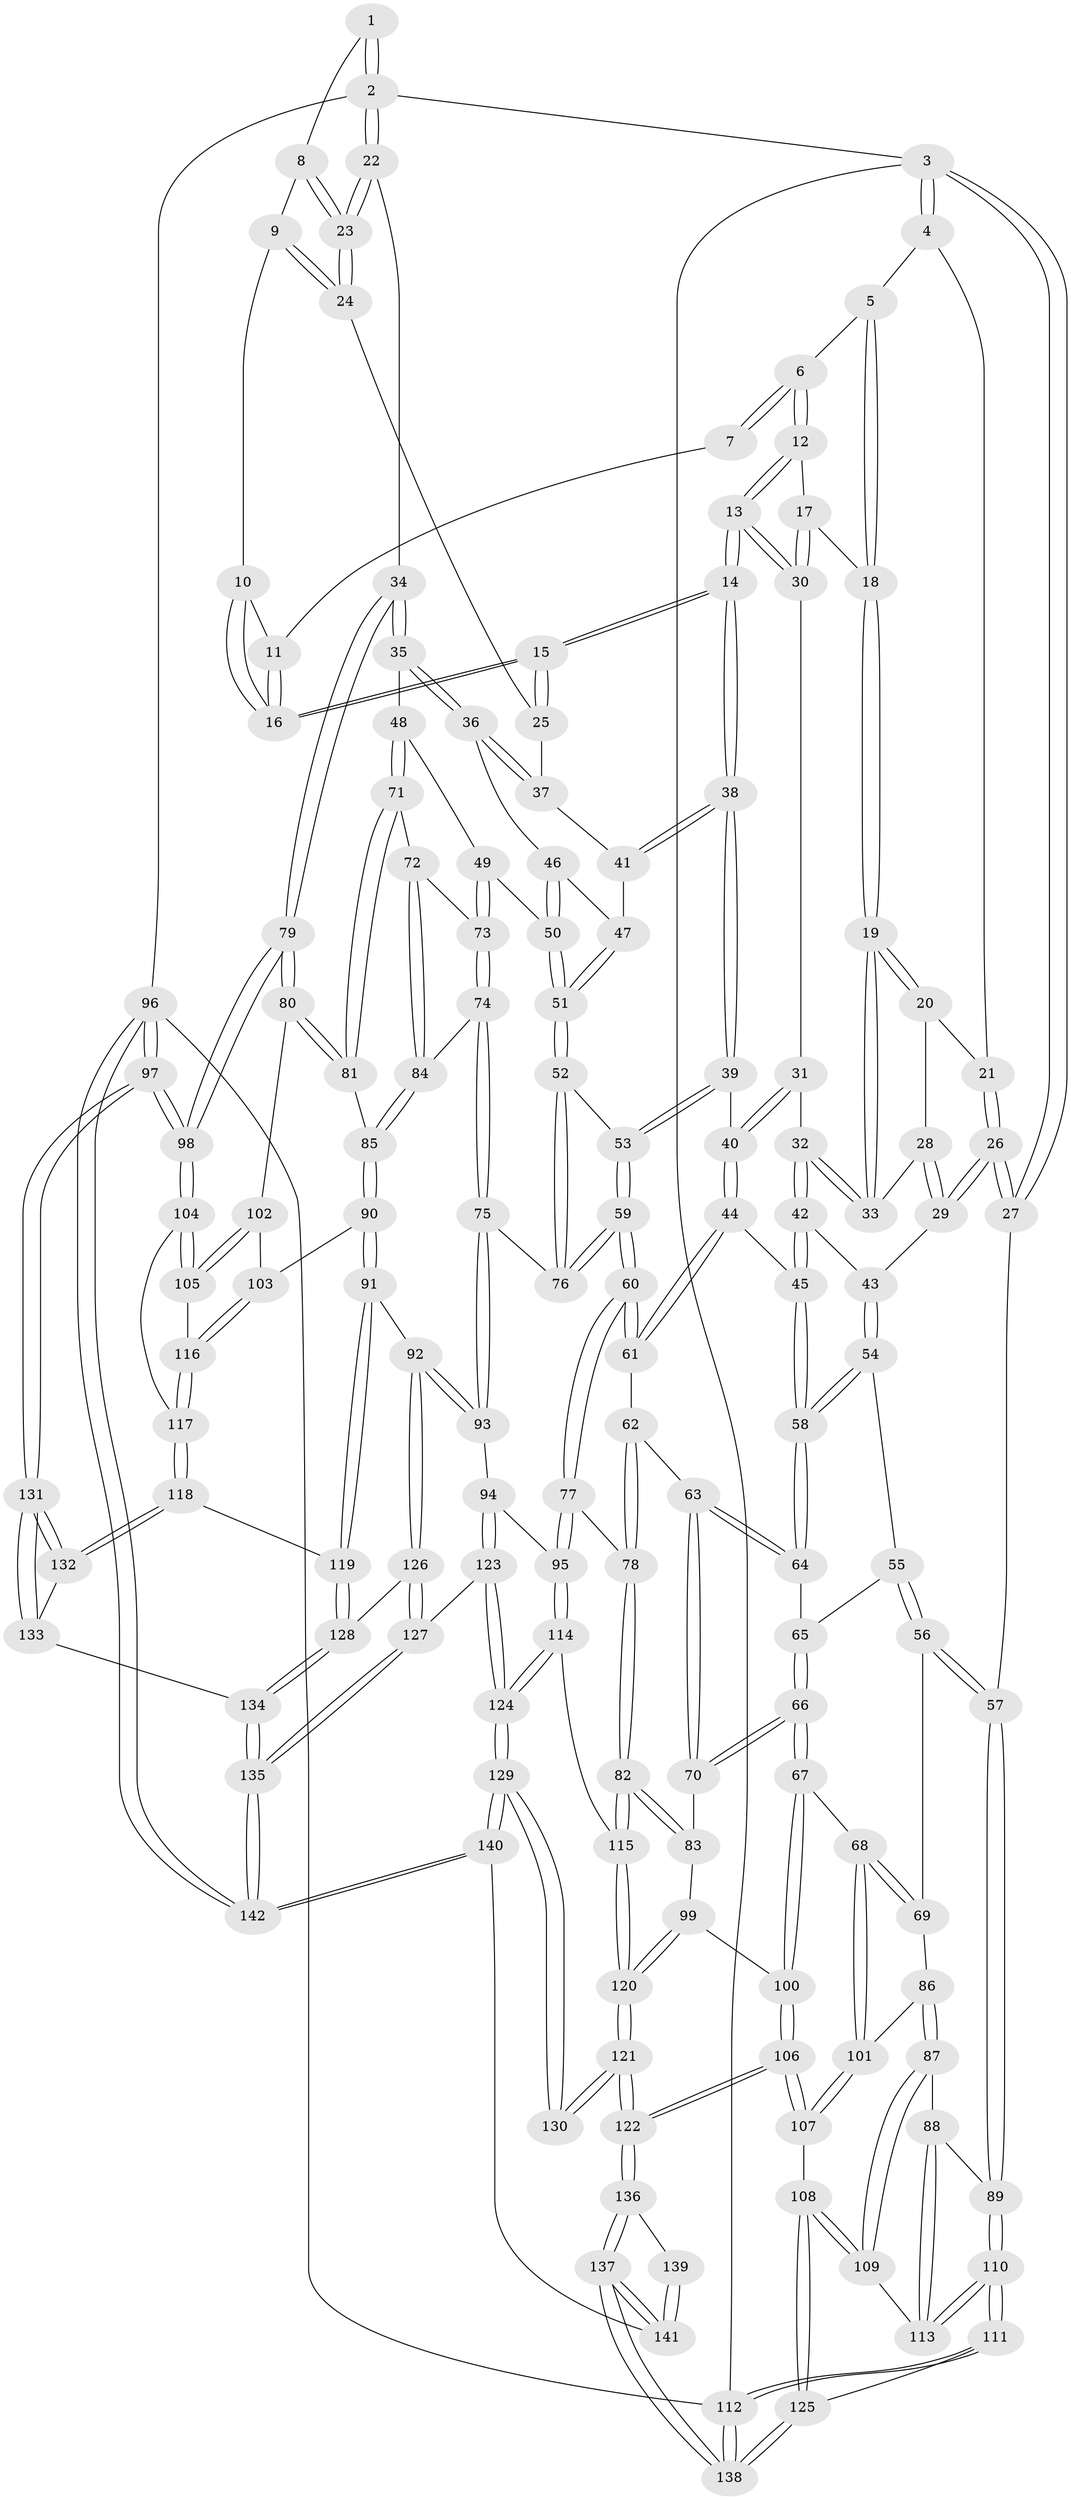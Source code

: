 // coarse degree distribution, {4: 0.4186046511627907, 6: 0.11627906976744186, 5: 0.313953488372093, 3: 0.1511627906976744}
// Generated by graph-tools (version 1.1) at 2025/42/03/06/25 10:42:35]
// undirected, 142 vertices, 352 edges
graph export_dot {
graph [start="1"]
  node [color=gray90,style=filled];
  1 [pos="+0.9349986732329254+0"];
  2 [pos="+1+0"];
  3 [pos="+0+0"];
  4 [pos="+0.09607365181321331+0"];
  5 [pos="+0.34262542228119025+0"];
  6 [pos="+0.510026246297885+0"];
  7 [pos="+0.7244756551685853+0"];
  8 [pos="+0.8751488645696478+0.010711021661432082"];
  9 [pos="+0.8479327185350003+0.06429939217363077"];
  10 [pos="+0.8160883369915981+0.07371760244016524"];
  11 [pos="+0.7139094665200915+0"];
  12 [pos="+0.5558446494318263+0.015033191910854442"];
  13 [pos="+0.6153067576477533+0.1903464895269783"];
  14 [pos="+0.6241332607853609+0.1985916518542083"];
  15 [pos="+0.6282971125458002+0.19583093381524652"];
  16 [pos="+0.6537877451720474+0.1671560720734018"];
  17 [pos="+0.37615547233374713+0.10211058553322186"];
  18 [pos="+0.3680422754004839+0.09895867120769408"];
  19 [pos="+0.3138307214949745+0.15200505064497682"];
  20 [pos="+0.14445647079368526+0.07767802768051087"];
  21 [pos="+0.13798771711574556+0.07232964778640129"];
  22 [pos="+1+0.2847335463676038"];
  23 [pos="+1+0.2691410801498867"];
  24 [pos="+0.8963250700876626+0.17288676697104777"];
  25 [pos="+0.857938068957787+0.1980561433320007"];
  26 [pos="+0+0.2889346634468181"];
  27 [pos="+0+0.3529746834421077"];
  28 [pos="+0.18609459450330368+0.19693534912540545"];
  29 [pos="+0.14235197676887903+0.29033384095252035"];
  30 [pos="+0.49019447875327465+0.16235686238206137"];
  31 [pos="+0.3778352065837339+0.25547864291632705"];
  32 [pos="+0.3070696864911061+0.2356885373089764"];
  33 [pos="+0.3051626428980313+0.2196189884296896"];
  34 [pos="+1+0.3149566049279997"];
  35 [pos="+1+0.36142288176876397"];
  36 [pos="+0.8995039829866385+0.32829110129802025"];
  37 [pos="+0.844441300977725+0.2751698393383354"];
  38 [pos="+0.6238772900067756+0.2157478862518465"];
  39 [pos="+0.5938116012340503+0.2820140871751577"];
  40 [pos="+0.473622358757648+0.33810472640759776"];
  41 [pos="+0.7528295686611263+0.298787913975263"];
  42 [pos="+0.26094627400687453+0.3215595089294821"];
  43 [pos="+0.24215113616790174+0.3260461328157169"];
  44 [pos="+0.4244697883723309+0.40258636619270693"];
  45 [pos="+0.35132088592031563+0.4106648172731813"];
  46 [pos="+0.8711441657988233+0.3413347446477692"];
  47 [pos="+0.7786310938247778+0.3434880907381371"];
  48 [pos="+0.9638690326891115+0.45238703270791425"];
  49 [pos="+0.9231404452176004+0.464825021441779"];
  50 [pos="+0.7902962014937234+0.46730537493194735"];
  51 [pos="+0.7858284672367025+0.4682052657158983"];
  52 [pos="+0.7664320298944468+0.4839376128872379"];
  53 [pos="+0.6165364967401072+0.3655473697926323"];
  54 [pos="+0.19052328893111597+0.43157451907321326"];
  55 [pos="+0.17471643498007383+0.44980950306311845"];
  56 [pos="+0+0.46504938838110743"];
  57 [pos="+0+0.409720673330368"];
  58 [pos="+0.3227409806384263+0.46821284455320306"];
  59 [pos="+0.5471542491566291+0.5704629806781167"];
  60 [pos="+0.5385220889875674+0.5795069802424677"];
  61 [pos="+0.46788414654375937+0.48404277722576633"];
  62 [pos="+0.33681838378987977+0.5331002374543002"];
  63 [pos="+0.31785804469887813+0.529705818389932"];
  64 [pos="+0.320123184803573+0.4788181002070255"];
  65 [pos="+0.19464297519126003+0.47917899698989186"];
  66 [pos="+0.23444695718119335+0.5997116510177385"];
  67 [pos="+0.23204426122075422+0.601781245314475"];
  68 [pos="+0.20748196785531986+0.6111335639940491"];
  69 [pos="+0.07410986331965305+0.5475724653975976"];
  70 [pos="+0.2786989140587946+0.5870450117934072"];
  71 [pos="+0.9491383855539538+0.577071385795861"];
  72 [pos="+0.9071160422201379+0.59083302682252"];
  73 [pos="+0.8903077037608256+0.5538812049037323"];
  74 [pos="+0.8126313760387576+0.5821763280476134"];
  75 [pos="+0.7813421294282402+0.5813114705606034"];
  76 [pos="+0.7610567166836159+0.5005899221026218"];
  77 [pos="+0.5376493697806726+0.5833236808771004"];
  78 [pos="+0.5118794746021662+0.5979811633101226"];
  79 [pos="+1+0.6483895447193064"];
  80 [pos="+1+0.6313283419600605"];
  81 [pos="+0.9782805280469583+0.6157158705023306"];
  82 [pos="+0.45000366828910016+0.6570159991395407"];
  83 [pos="+0.30879100634797546+0.610053186581022"];
  84 [pos="+0.8961078042505123+0.6091399144737168"];
  85 [pos="+0.9061697134187305+0.6551616613187083"];
  86 [pos="+0.0826460937322206+0.6555974188248102"];
  87 [pos="+0.07082745833014067+0.6794581946597833"];
  88 [pos="+0.005037462444058772+0.632800410068659"];
  89 [pos="+0+0.4747684291837354"];
  90 [pos="+0.8953862472524624+0.6853403432785101"];
  91 [pos="+0.8167064452397954+0.7100950619846595"];
  92 [pos="+0.7785773558587386+0.7103146540409638"];
  93 [pos="+0.7582462436158302+0.6909493046602371"];
  94 [pos="+0.6859629768539488+0.693877543750491"];
  95 [pos="+0.578462172286413+0.6303862036017283"];
  96 [pos="+1+1"];
  97 [pos="+1+0.9140172888216568"];
  98 [pos="+1+0.722236871985617"];
  99 [pos="+0.3317673689564129+0.7118337491713131"];
  100 [pos="+0.26922902561074846+0.7025899935127774"];
  101 [pos="+0.19316146359799002+0.6342473828006169"];
  102 [pos="+0.9663380435002824+0.6730724291817447"];
  103 [pos="+0.9035259117294112+0.6899505406917038"];
  104 [pos="+1+0.7431974574802374"];
  105 [pos="+0.9843424088816045+0.7224788672892813"];
  106 [pos="+0.2205449633250997+0.8382826961870763"];
  107 [pos="+0.1368012154914728+0.7961415648532251"];
  108 [pos="+0.11702639363400931+0.7966976595922245"];
  109 [pos="+0.07583815977470758+0.7317188546386394"];
  110 [pos="+0+0.6590281023875779"];
  111 [pos="+0+0.8120554416381407"];
  112 [pos="+0+1"];
  113 [pos="+0.030329745088239934+0.7152278047231553"];
  114 [pos="+0.547926644520551+0.7880572275053217"];
  115 [pos="+0.43100245978190427+0.7113722241970952"];
  116 [pos="+0.9316906253599043+0.7177202691152835"];
  117 [pos="+0.9345774101817261+0.801605364744599"];
  118 [pos="+0.9270557810317817+0.8116325463952029"];
  119 [pos="+0.9232005345409325+0.8105714982069965"];
  120 [pos="+0.3882008480645688+0.7644933325068457"];
  121 [pos="+0.38181745500524017+0.7870793467230552"];
  122 [pos="+0.2270903731319578+0.8439940026901785"];
  123 [pos="+0.5927328128567385+0.8772537152564813"];
  124 [pos="+0.5799793834572268+0.8801403472453219"];
  125 [pos="+0.09266144345236987+0.8128859896799973"];
  126 [pos="+0.7814432115303822+0.8160515084967406"];
  127 [pos="+0.5971060483039865+0.8783165955554435"];
  128 [pos="+0.7960923687855933+0.8402887617388584"];
  129 [pos="+0.5263307573251979+0.9219804333185709"];
  130 [pos="+0.4260078545798479+0.8451657587008362"];
  131 [pos="+1+0.9067284973368697"];
  132 [pos="+0.9352778041090958+0.8392734525970428"];
  133 [pos="+0.9161031780314308+0.9065231956595069"];
  134 [pos="+0.8293530141285671+1"];
  135 [pos="+0.8256446982869218+1"];
  136 [pos="+0.2359669126205505+0.8972030337730877"];
  137 [pos="+0.24696725259584404+1"];
  138 [pos="+0+1"];
  139 [pos="+0.36687751912788386+0.904062217331772"];
  140 [pos="+0.44206841188774526+1"];
  141 [pos="+0.3629516260438763+1"];
  142 [pos="+0.8769311217882244+1"];
  1 -- 2;
  1 -- 2;
  1 -- 8;
  2 -- 3;
  2 -- 22;
  2 -- 22;
  2 -- 96;
  3 -- 4;
  3 -- 4;
  3 -- 27;
  3 -- 27;
  3 -- 112;
  4 -- 5;
  4 -- 21;
  5 -- 6;
  5 -- 18;
  5 -- 18;
  6 -- 7;
  6 -- 7;
  6 -- 12;
  6 -- 12;
  7 -- 11;
  8 -- 9;
  8 -- 23;
  8 -- 23;
  9 -- 10;
  9 -- 24;
  9 -- 24;
  10 -- 11;
  10 -- 16;
  10 -- 16;
  11 -- 16;
  11 -- 16;
  12 -- 13;
  12 -- 13;
  12 -- 17;
  13 -- 14;
  13 -- 14;
  13 -- 30;
  13 -- 30;
  14 -- 15;
  14 -- 15;
  14 -- 38;
  14 -- 38;
  15 -- 16;
  15 -- 16;
  15 -- 25;
  15 -- 25;
  17 -- 18;
  17 -- 30;
  17 -- 30;
  18 -- 19;
  18 -- 19;
  19 -- 20;
  19 -- 20;
  19 -- 33;
  19 -- 33;
  20 -- 21;
  20 -- 28;
  21 -- 26;
  21 -- 26;
  22 -- 23;
  22 -- 23;
  22 -- 34;
  23 -- 24;
  23 -- 24;
  24 -- 25;
  25 -- 37;
  26 -- 27;
  26 -- 27;
  26 -- 29;
  26 -- 29;
  27 -- 57;
  28 -- 29;
  28 -- 29;
  28 -- 33;
  29 -- 43;
  30 -- 31;
  31 -- 32;
  31 -- 40;
  31 -- 40;
  32 -- 33;
  32 -- 33;
  32 -- 42;
  32 -- 42;
  34 -- 35;
  34 -- 35;
  34 -- 79;
  34 -- 79;
  35 -- 36;
  35 -- 36;
  35 -- 48;
  36 -- 37;
  36 -- 37;
  36 -- 46;
  37 -- 41;
  38 -- 39;
  38 -- 39;
  38 -- 41;
  38 -- 41;
  39 -- 40;
  39 -- 53;
  39 -- 53;
  40 -- 44;
  40 -- 44;
  41 -- 47;
  42 -- 43;
  42 -- 45;
  42 -- 45;
  43 -- 54;
  43 -- 54;
  44 -- 45;
  44 -- 61;
  44 -- 61;
  45 -- 58;
  45 -- 58;
  46 -- 47;
  46 -- 50;
  46 -- 50;
  47 -- 51;
  47 -- 51;
  48 -- 49;
  48 -- 71;
  48 -- 71;
  49 -- 50;
  49 -- 73;
  49 -- 73;
  50 -- 51;
  50 -- 51;
  51 -- 52;
  51 -- 52;
  52 -- 53;
  52 -- 76;
  52 -- 76;
  53 -- 59;
  53 -- 59;
  54 -- 55;
  54 -- 58;
  54 -- 58;
  55 -- 56;
  55 -- 56;
  55 -- 65;
  56 -- 57;
  56 -- 57;
  56 -- 69;
  57 -- 89;
  57 -- 89;
  58 -- 64;
  58 -- 64;
  59 -- 60;
  59 -- 60;
  59 -- 76;
  59 -- 76;
  60 -- 61;
  60 -- 61;
  60 -- 77;
  60 -- 77;
  61 -- 62;
  62 -- 63;
  62 -- 78;
  62 -- 78;
  63 -- 64;
  63 -- 64;
  63 -- 70;
  63 -- 70;
  64 -- 65;
  65 -- 66;
  65 -- 66;
  66 -- 67;
  66 -- 67;
  66 -- 70;
  66 -- 70;
  67 -- 68;
  67 -- 100;
  67 -- 100;
  68 -- 69;
  68 -- 69;
  68 -- 101;
  68 -- 101;
  69 -- 86;
  70 -- 83;
  71 -- 72;
  71 -- 81;
  71 -- 81;
  72 -- 73;
  72 -- 84;
  72 -- 84;
  73 -- 74;
  73 -- 74;
  74 -- 75;
  74 -- 75;
  74 -- 84;
  75 -- 76;
  75 -- 93;
  75 -- 93;
  77 -- 78;
  77 -- 95;
  77 -- 95;
  78 -- 82;
  78 -- 82;
  79 -- 80;
  79 -- 80;
  79 -- 98;
  79 -- 98;
  80 -- 81;
  80 -- 81;
  80 -- 102;
  81 -- 85;
  82 -- 83;
  82 -- 83;
  82 -- 115;
  82 -- 115;
  83 -- 99;
  84 -- 85;
  84 -- 85;
  85 -- 90;
  85 -- 90;
  86 -- 87;
  86 -- 87;
  86 -- 101;
  87 -- 88;
  87 -- 109;
  87 -- 109;
  88 -- 89;
  88 -- 113;
  88 -- 113;
  89 -- 110;
  89 -- 110;
  90 -- 91;
  90 -- 91;
  90 -- 103;
  91 -- 92;
  91 -- 119;
  91 -- 119;
  92 -- 93;
  92 -- 93;
  92 -- 126;
  92 -- 126;
  93 -- 94;
  94 -- 95;
  94 -- 123;
  94 -- 123;
  95 -- 114;
  95 -- 114;
  96 -- 97;
  96 -- 97;
  96 -- 142;
  96 -- 142;
  96 -- 112;
  97 -- 98;
  97 -- 98;
  97 -- 131;
  97 -- 131;
  98 -- 104;
  98 -- 104;
  99 -- 100;
  99 -- 120;
  99 -- 120;
  100 -- 106;
  100 -- 106;
  101 -- 107;
  101 -- 107;
  102 -- 103;
  102 -- 105;
  102 -- 105;
  103 -- 116;
  103 -- 116;
  104 -- 105;
  104 -- 105;
  104 -- 117;
  105 -- 116;
  106 -- 107;
  106 -- 107;
  106 -- 122;
  106 -- 122;
  107 -- 108;
  108 -- 109;
  108 -- 109;
  108 -- 125;
  108 -- 125;
  109 -- 113;
  110 -- 111;
  110 -- 111;
  110 -- 113;
  110 -- 113;
  111 -- 112;
  111 -- 112;
  111 -- 125;
  112 -- 138;
  112 -- 138;
  114 -- 115;
  114 -- 124;
  114 -- 124;
  115 -- 120;
  115 -- 120;
  116 -- 117;
  116 -- 117;
  117 -- 118;
  117 -- 118;
  118 -- 119;
  118 -- 132;
  118 -- 132;
  119 -- 128;
  119 -- 128;
  120 -- 121;
  120 -- 121;
  121 -- 122;
  121 -- 122;
  121 -- 130;
  121 -- 130;
  122 -- 136;
  122 -- 136;
  123 -- 124;
  123 -- 124;
  123 -- 127;
  124 -- 129;
  124 -- 129;
  125 -- 138;
  125 -- 138;
  126 -- 127;
  126 -- 127;
  126 -- 128;
  127 -- 135;
  127 -- 135;
  128 -- 134;
  128 -- 134;
  129 -- 130;
  129 -- 130;
  129 -- 140;
  129 -- 140;
  131 -- 132;
  131 -- 132;
  131 -- 133;
  131 -- 133;
  132 -- 133;
  133 -- 134;
  134 -- 135;
  134 -- 135;
  135 -- 142;
  135 -- 142;
  136 -- 137;
  136 -- 137;
  136 -- 139;
  137 -- 138;
  137 -- 138;
  137 -- 141;
  137 -- 141;
  139 -- 141;
  139 -- 141;
  140 -- 141;
  140 -- 142;
  140 -- 142;
}
